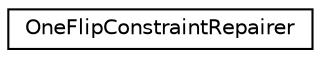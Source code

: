 digraph "Graphical Class Hierarchy"
{
 // LATEX_PDF_SIZE
  edge [fontname="Helvetica",fontsize="10",labelfontname="Helvetica",labelfontsize="10"];
  node [fontname="Helvetica",fontsize="10",shape=record];
  rankdir="LR";
  Node0 [label="OneFlipConstraintRepairer",height=0.2,width=0.4,color="black", fillcolor="white", style="filled",URL="$classoperations__research_1_1bop_1_1_one_flip_constraint_repairer.html",tooltip=" "];
}
